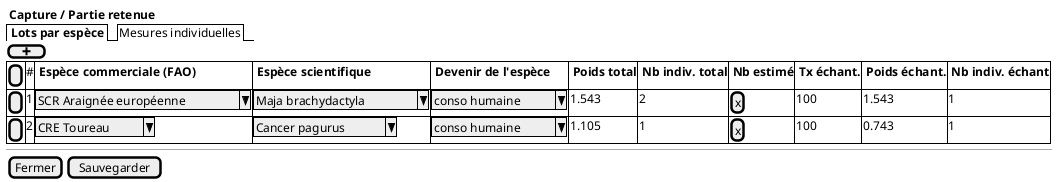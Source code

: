 @startsalt
{
  <b> Capture / Partie retenue
  {/  <b> Lots par espèce | Mesures individuelles }
  	[ <&plus> ]
	{#
      [ ]  | # | <b> Espèce commerciale (FAO) | <b> Espèce scientifique   | <b> Devenir de l'espèce | <b> Poids total | <b> Nb indiv. total | <b> Nb estimé | <b> Tx échant. | <b> Poids échant. | <b> Nb indiv. échant
      [ ] | 1 | ^ SCR Araignée européenne ^ | ^ Maja brachydactyla ^ | ^ conso humaine ^ |  1.543  |  2 | [x] |  100 | 1.543  | 1
      [ ] | 2 | ^ CRE Toureau ^ | ^ Cancer pagurus ^ | ^ conso humaine ^ |  1.105  |  1 | [x] | 100 | 0.743  | 1
    }

  --

  {
    [Fermer] | [Sauvegarder]
  }
}
@endsalt

